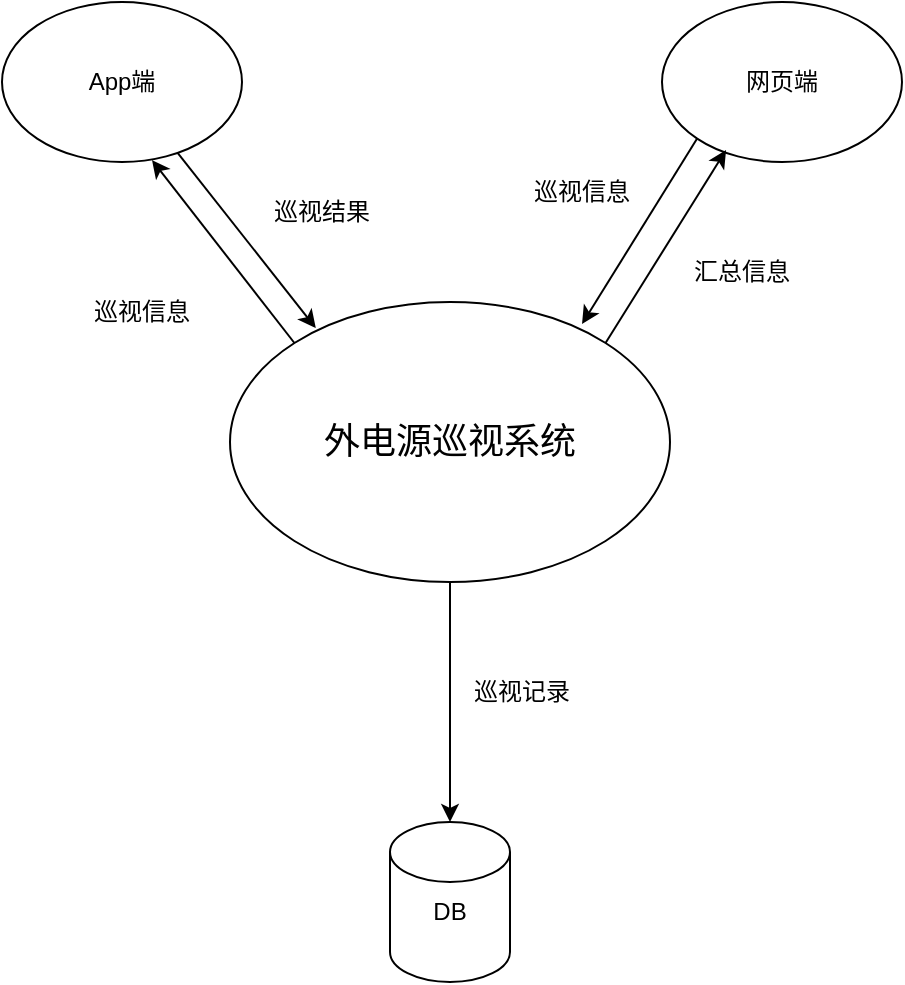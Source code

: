 <mxfile version="22.0.8" type="github">
  <diagram name="第 1 页" id="_9PtlgdQNvuXQH1_DjJs">
    <mxGraphModel dx="1379" dy="767" grid="1" gridSize="10" guides="1" tooltips="1" connect="1" arrows="1" fold="1" page="1" pageScale="1" pageWidth="827" pageHeight="1169" math="0" shadow="0">
      <root>
        <mxCell id="0" />
        <mxCell id="1" parent="0" />
        <mxCell id="HbmEW4eteQIY8AsKqPUE-20" style="edgeStyle=orthogonalEdgeStyle;rounded=0;orthogonalLoop=1;jettySize=auto;html=1;exitX=0.5;exitY=1;exitDx=0;exitDy=0;" edge="1" parent="1" source="HbmEW4eteQIY8AsKqPUE-2" target="HbmEW4eteQIY8AsKqPUE-18">
          <mxGeometry relative="1" as="geometry" />
        </mxCell>
        <mxCell id="HbmEW4eteQIY8AsKqPUE-2" value="" style="ellipse;whiteSpace=wrap;html=1;" vertex="1" parent="1">
          <mxGeometry x="304" y="310" width="220" height="140" as="geometry" />
        </mxCell>
        <mxCell id="HbmEW4eteQIY8AsKqPUE-3" value="&lt;font style=&quot;font-size: 18px;&quot;&gt;外电源巡视系统&lt;/font&gt;" style="text;html=1;strokeColor=none;fillColor=none;align=center;verticalAlign=middle;whiteSpace=wrap;rounded=0;" vertex="1" parent="1">
          <mxGeometry x="334" y="340" width="160" height="80" as="geometry" />
        </mxCell>
        <mxCell id="HbmEW4eteQIY8AsKqPUE-4" value="" style="ellipse;whiteSpace=wrap;html=1;" vertex="1" parent="1">
          <mxGeometry x="190" y="160" width="120" height="80" as="geometry" />
        </mxCell>
        <mxCell id="HbmEW4eteQIY8AsKqPUE-5" value="" style="ellipse;whiteSpace=wrap;html=1;" vertex="1" parent="1">
          <mxGeometry x="520" y="160" width="120" height="80" as="geometry" />
        </mxCell>
        <mxCell id="HbmEW4eteQIY8AsKqPUE-6" value="App端" style="text;html=1;strokeColor=none;fillColor=none;align=center;verticalAlign=middle;whiteSpace=wrap;rounded=0;" vertex="1" parent="1">
          <mxGeometry x="220" y="185" width="60" height="30" as="geometry" />
        </mxCell>
        <mxCell id="HbmEW4eteQIY8AsKqPUE-7" value="网页端" style="text;html=1;strokeColor=none;fillColor=none;align=center;verticalAlign=middle;whiteSpace=wrap;rounded=0;" vertex="1" parent="1">
          <mxGeometry x="550" y="185" width="60" height="30" as="geometry" />
        </mxCell>
        <mxCell id="HbmEW4eteQIY8AsKqPUE-8" value="" style="endArrow=classic;html=1;rounded=0;entryX=0.625;entryY=0.988;entryDx=0;entryDy=0;entryPerimeter=0;exitX=0;exitY=0;exitDx=0;exitDy=0;" edge="1" parent="1" source="HbmEW4eteQIY8AsKqPUE-2" target="HbmEW4eteQIY8AsKqPUE-4">
          <mxGeometry width="50" height="50" relative="1" as="geometry">
            <mxPoint x="310" y="400" as="sourcePoint" />
            <mxPoint x="360" y="350" as="targetPoint" />
          </mxGeometry>
        </mxCell>
        <mxCell id="HbmEW4eteQIY8AsKqPUE-11" value="巡视信息" style="text;html=1;strokeColor=none;fillColor=none;align=center;verticalAlign=middle;whiteSpace=wrap;rounded=0;" vertex="1" parent="1">
          <mxGeometry x="230" y="300" width="60" height="30" as="geometry" />
        </mxCell>
        <mxCell id="HbmEW4eteQIY8AsKqPUE-12" value="巡视信息" style="text;html=1;strokeColor=none;fillColor=none;align=center;verticalAlign=middle;whiteSpace=wrap;rounded=0;" vertex="1" parent="1">
          <mxGeometry x="450" y="240" width="60" height="30" as="geometry" />
        </mxCell>
        <mxCell id="HbmEW4eteQIY8AsKqPUE-13" value="巡视结果" style="text;html=1;strokeColor=none;fillColor=none;align=center;verticalAlign=middle;whiteSpace=wrap;rounded=0;" vertex="1" parent="1">
          <mxGeometry x="320" y="250" width="60" height="30" as="geometry" />
        </mxCell>
        <mxCell id="HbmEW4eteQIY8AsKqPUE-14" value="" style="endArrow=classic;html=1;rounded=0;entryX=0.195;entryY=0.093;entryDx=0;entryDy=0;entryPerimeter=0;" edge="1" parent="1" source="HbmEW4eteQIY8AsKqPUE-4" target="HbmEW4eteQIY8AsKqPUE-2">
          <mxGeometry width="50" height="50" relative="1" as="geometry">
            <mxPoint x="390" y="390" as="sourcePoint" />
            <mxPoint x="440" y="340" as="targetPoint" />
          </mxGeometry>
        </mxCell>
        <mxCell id="HbmEW4eteQIY8AsKqPUE-15" value="" style="endArrow=classic;html=1;rounded=0;exitX=0;exitY=1;exitDx=0;exitDy=0;entryX=0.8;entryY=0.079;entryDx=0;entryDy=0;entryPerimeter=0;" edge="1" parent="1" source="HbmEW4eteQIY8AsKqPUE-5" target="HbmEW4eteQIY8AsKqPUE-2">
          <mxGeometry width="50" height="50" relative="1" as="geometry">
            <mxPoint x="524" y="215" as="sourcePoint" />
            <mxPoint x="470" y="330" as="targetPoint" />
          </mxGeometry>
        </mxCell>
        <mxCell id="HbmEW4eteQIY8AsKqPUE-16" value="" style="endArrow=classic;html=1;rounded=0;exitX=1;exitY=0;exitDx=0;exitDy=0;entryX=0.267;entryY=0.925;entryDx=0;entryDy=0;entryPerimeter=0;" edge="1" parent="1" source="HbmEW4eteQIY8AsKqPUE-2" target="HbmEW4eteQIY8AsKqPUE-5">
          <mxGeometry width="50" height="50" relative="1" as="geometry">
            <mxPoint x="548" y="238" as="sourcePoint" />
            <mxPoint x="670" y="320" as="targetPoint" />
            <Array as="points" />
          </mxGeometry>
        </mxCell>
        <mxCell id="HbmEW4eteQIY8AsKqPUE-17" value="汇总信息" style="text;html=1;strokeColor=none;fillColor=none;align=center;verticalAlign=middle;whiteSpace=wrap;rounded=0;" vertex="1" parent="1">
          <mxGeometry x="530" y="280" width="60" height="30" as="geometry" />
        </mxCell>
        <mxCell id="HbmEW4eteQIY8AsKqPUE-18" value="" style="shape=cylinder3;whiteSpace=wrap;html=1;boundedLbl=1;backgroundOutline=1;size=15;" vertex="1" parent="1">
          <mxGeometry x="384" y="570" width="60" height="80" as="geometry" />
        </mxCell>
        <mxCell id="HbmEW4eteQIY8AsKqPUE-19" value="DB" style="text;html=1;strokeColor=none;fillColor=none;align=center;verticalAlign=middle;whiteSpace=wrap;rounded=0;" vertex="1" parent="1">
          <mxGeometry x="384" y="600" width="60" height="30" as="geometry" />
        </mxCell>
        <mxCell id="HbmEW4eteQIY8AsKqPUE-21" value="巡视记录" style="text;html=1;strokeColor=none;fillColor=none;align=center;verticalAlign=middle;whiteSpace=wrap;rounded=0;" vertex="1" parent="1">
          <mxGeometry x="420" y="490" width="60" height="30" as="geometry" />
        </mxCell>
      </root>
    </mxGraphModel>
  </diagram>
</mxfile>
